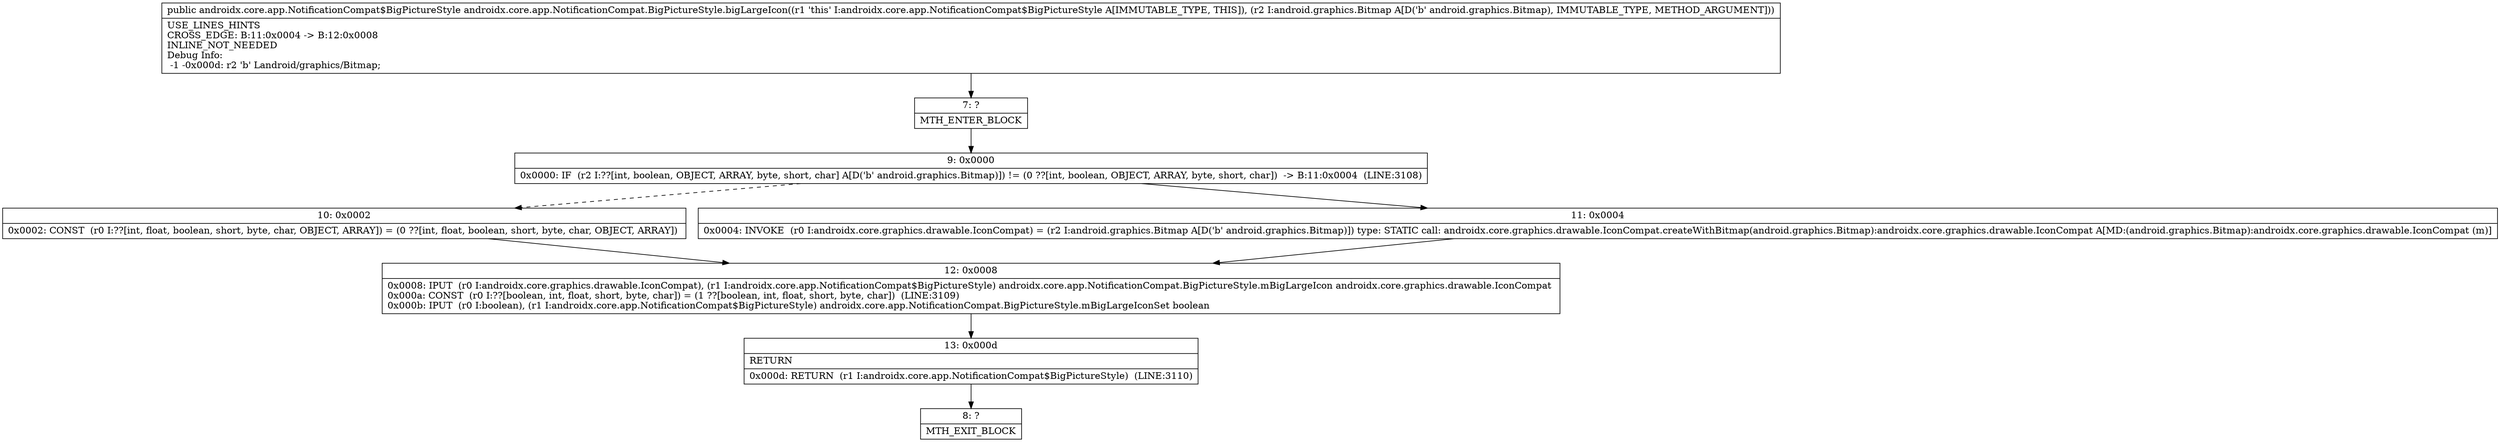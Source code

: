 digraph "CFG forandroidx.core.app.NotificationCompat.BigPictureStyle.bigLargeIcon(Landroid\/graphics\/Bitmap;)Landroidx\/core\/app\/NotificationCompat$BigPictureStyle;" {
Node_7 [shape=record,label="{7\:\ ?|MTH_ENTER_BLOCK\l}"];
Node_9 [shape=record,label="{9\:\ 0x0000|0x0000: IF  (r2 I:??[int, boolean, OBJECT, ARRAY, byte, short, char] A[D('b' android.graphics.Bitmap)]) != (0 ??[int, boolean, OBJECT, ARRAY, byte, short, char])  \-\> B:11:0x0004  (LINE:3108)\l}"];
Node_10 [shape=record,label="{10\:\ 0x0002|0x0002: CONST  (r0 I:??[int, float, boolean, short, byte, char, OBJECT, ARRAY]) = (0 ??[int, float, boolean, short, byte, char, OBJECT, ARRAY]) \l}"];
Node_12 [shape=record,label="{12\:\ 0x0008|0x0008: IPUT  (r0 I:androidx.core.graphics.drawable.IconCompat), (r1 I:androidx.core.app.NotificationCompat$BigPictureStyle) androidx.core.app.NotificationCompat.BigPictureStyle.mBigLargeIcon androidx.core.graphics.drawable.IconCompat \l0x000a: CONST  (r0 I:??[boolean, int, float, short, byte, char]) = (1 ??[boolean, int, float, short, byte, char])  (LINE:3109)\l0x000b: IPUT  (r0 I:boolean), (r1 I:androidx.core.app.NotificationCompat$BigPictureStyle) androidx.core.app.NotificationCompat.BigPictureStyle.mBigLargeIconSet boolean \l}"];
Node_13 [shape=record,label="{13\:\ 0x000d|RETURN\l|0x000d: RETURN  (r1 I:androidx.core.app.NotificationCompat$BigPictureStyle)  (LINE:3110)\l}"];
Node_8 [shape=record,label="{8\:\ ?|MTH_EXIT_BLOCK\l}"];
Node_11 [shape=record,label="{11\:\ 0x0004|0x0004: INVOKE  (r0 I:androidx.core.graphics.drawable.IconCompat) = (r2 I:android.graphics.Bitmap A[D('b' android.graphics.Bitmap)]) type: STATIC call: androidx.core.graphics.drawable.IconCompat.createWithBitmap(android.graphics.Bitmap):androidx.core.graphics.drawable.IconCompat A[MD:(android.graphics.Bitmap):androidx.core.graphics.drawable.IconCompat (m)]\l}"];
MethodNode[shape=record,label="{public androidx.core.app.NotificationCompat$BigPictureStyle androidx.core.app.NotificationCompat.BigPictureStyle.bigLargeIcon((r1 'this' I:androidx.core.app.NotificationCompat$BigPictureStyle A[IMMUTABLE_TYPE, THIS]), (r2 I:android.graphics.Bitmap A[D('b' android.graphics.Bitmap), IMMUTABLE_TYPE, METHOD_ARGUMENT]))  | USE_LINES_HINTS\lCROSS_EDGE: B:11:0x0004 \-\> B:12:0x0008\lINLINE_NOT_NEEDED\lDebug Info:\l  \-1 \-0x000d: r2 'b' Landroid\/graphics\/Bitmap;\l}"];
MethodNode -> Node_7;Node_7 -> Node_9;
Node_9 -> Node_10[style=dashed];
Node_9 -> Node_11;
Node_10 -> Node_12;
Node_12 -> Node_13;
Node_13 -> Node_8;
Node_11 -> Node_12;
}

